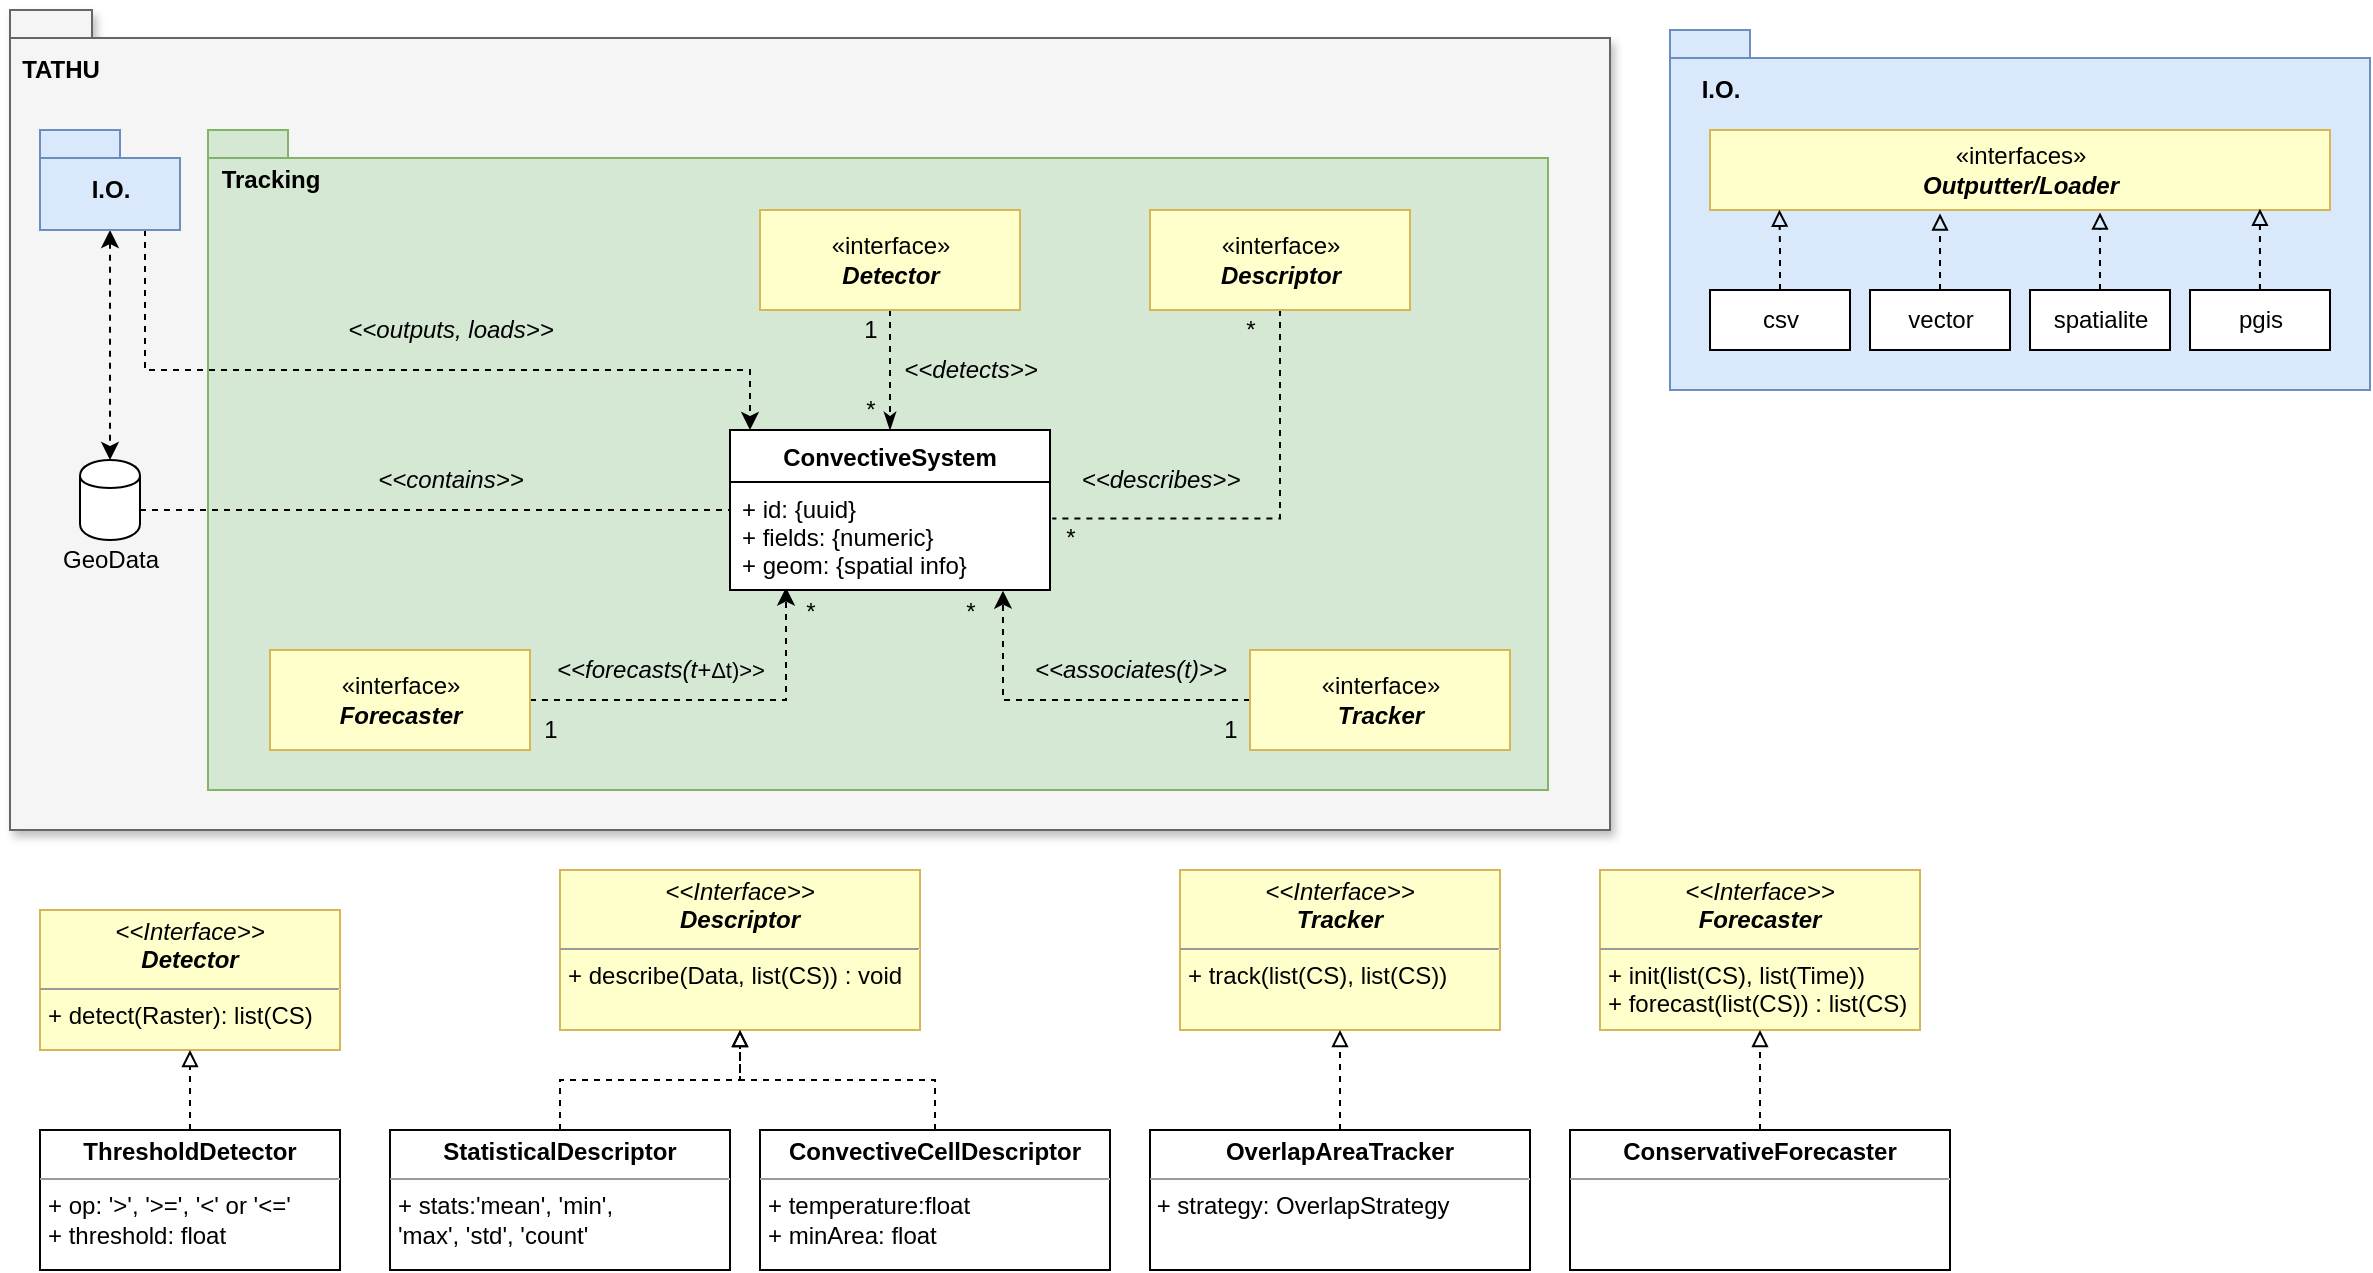 <mxfile version="20.0.3" type="device"><diagram id="foQ3RTDE6cIi9pesp291" name="Page-1"><mxGraphModel dx="1102" dy="525" grid="1" gridSize="10" guides="1" tooltips="1" connect="1" arrows="1" fold="1" page="1" pageScale="1" pageWidth="827" pageHeight="1169" background="none" math="0" shadow="0"><root><mxCell id="0"/><mxCell id="1" parent="0"/><mxCell id="ABNntPyAQISh1dQSDZ4U-73" value="" style="shape=folder;fontStyle=1;spacingTop=10;tabWidth=40;tabHeight=14;tabPosition=left;html=1;fillColor=#f5f5f5;fontColor=#333333;strokeColor=#666666;shadow=1;" parent="1" vertex="1"><mxGeometry x="70" y="60" width="800" height="410" as="geometry"/></mxCell><mxCell id="ABNntPyAQISh1dQSDZ4U-67" value="" style="shape=folder;fontStyle=1;spacingTop=10;tabWidth=40;tabHeight=14;tabPosition=left;html=1;strokeColor=#82b366;fillColor=#d5e8d4;" parent="1" vertex="1"><mxGeometry x="169" y="120" width="670" height="330" as="geometry"/></mxCell><mxCell id="ABNntPyAQISh1dQSDZ4U-7" value="" style="group" parent="1" vertex="1" connectable="0"><mxGeometry x="100" y="285" width="50" height="70" as="geometry"/></mxCell><mxCell id="ABNntPyAQISh1dQSDZ4U-5" value="" style="shape=cylinder;whiteSpace=wrap;html=1;boundedLbl=1;backgroundOutline=1;" parent="ABNntPyAQISh1dQSDZ4U-7" vertex="1"><mxGeometry x="5" width="30" height="40" as="geometry"/></mxCell><mxCell id="ABNntPyAQISh1dQSDZ4U-6" value="GeoData" style="text;html=1;align=center;verticalAlign=middle;resizable=0;points=[];autosize=1;" parent="ABNntPyAQISh1dQSDZ4U-7" vertex="1"><mxGeometry x="-10" y="40" width="60" height="20" as="geometry"/></mxCell><mxCell id="ABNntPyAQISh1dQSDZ4U-9" value="&lt;i&gt;&amp;lt;&amp;lt;contains&amp;gt;&amp;gt;&lt;/i&gt;" style="text;html=1;align=center;verticalAlign=middle;resizable=0;points=[];autosize=1;" parent="1" vertex="1"><mxGeometry x="245" y="285" width="90" height="20" as="geometry"/></mxCell><mxCell id="ABNntPyAQISh1dQSDZ4U-15" style="edgeStyle=orthogonalEdgeStyle;rounded=0;orthogonalLoop=1;jettySize=auto;html=1;entryX=0.5;entryY=0;entryDx=0;entryDy=0;dashed=1;endArrow=classicThin;endFill=1;exitX=0.5;exitY=1;exitDx=0;exitDy=0;" parent="1" source="ABNntPyAQISh1dQSDZ4U-47" target="ABNntPyAQISh1dQSDZ4U-1" edge="1"><mxGeometry relative="1" as="geometry"><mxPoint x="530" y="220" as="sourcePoint"/></mxGeometry></mxCell><mxCell id="ABNntPyAQISh1dQSDZ4U-16" value="&lt;i&gt;&amp;lt;&amp;lt;detects&amp;gt;&amp;gt;&lt;/i&gt;" style="text;html=1;align=center;verticalAlign=middle;resizable=0;points=[];autosize=1;" parent="1" vertex="1"><mxGeometry x="510" y="230" width="80" height="20" as="geometry"/></mxCell><mxCell id="ABNntPyAQISh1dQSDZ4U-18" style="edgeStyle=orthogonalEdgeStyle;rounded=0;orthogonalLoop=1;jettySize=auto;html=1;entryX=1.007;entryY=0.337;entryDx=0;entryDy=0;entryPerimeter=0;dashed=1;endArrow=none;endFill=0;" parent="1" source="ABNntPyAQISh1dQSDZ4U-17" target="ABNntPyAQISh1dQSDZ4U-2" edge="1"><mxGeometry relative="1" as="geometry"/></mxCell><mxCell id="ABNntPyAQISh1dQSDZ4U-17" value="«interface»&lt;br&gt;&lt;b&gt;&lt;i&gt;Descriptor&lt;/i&gt;&lt;/b&gt;" style="html=1;fillColor=#FFFFCC;strokeColor=#d6b656;" parent="1" vertex="1"><mxGeometry x="640" y="160" width="130" height="50" as="geometry"/></mxCell><mxCell id="ABNntPyAQISh1dQSDZ4U-19" value="&lt;i&gt;&amp;lt;&amp;lt;describes&amp;gt;&amp;gt;&lt;/i&gt;" style="text;html=1;align=center;verticalAlign=middle;resizable=0;points=[];autosize=1;" parent="1" vertex="1"><mxGeometry x="600" y="285" width="90" height="20" as="geometry"/></mxCell><mxCell id="ABNntPyAQISh1dQSDZ4U-26" style="edgeStyle=orthogonalEdgeStyle;rounded=0;orthogonalLoop=1;jettySize=auto;html=1;dashed=1;endArrow=none;endFill=0;" parent="1" source="ABNntPyAQISh1dQSDZ4U-5" target="ABNntPyAQISh1dQSDZ4U-2" edge="1"><mxGeometry relative="1" as="geometry"><Array as="points"><mxPoint x="370" y="310"/><mxPoint x="370" y="310"/></Array></mxGeometry></mxCell><mxCell id="ABNntPyAQISh1dQSDZ4U-32" value="*" style="text;html=1;align=center;verticalAlign=middle;resizable=0;points=[];autosize=1;" parent="1" vertex="1"><mxGeometry x="490" y="250" width="20" height="20" as="geometry"/></mxCell><mxCell id="ABNntPyAQISh1dQSDZ4U-33" value="1" style="text;html=1;align=center;verticalAlign=middle;resizable=0;points=[];autosize=1;" parent="1" vertex="1"><mxGeometry x="490" y="210" width="20" height="20" as="geometry"/></mxCell><mxCell id="ABNntPyAQISh1dQSDZ4U-34" value="*" style="text;html=1;align=center;verticalAlign=middle;resizable=0;points=[];autosize=1;" parent="1" vertex="1"><mxGeometry x="680" y="210" width="20" height="20" as="geometry"/></mxCell><mxCell id="ABNntPyAQISh1dQSDZ4U-35" value="*" style="text;html=1;align=center;verticalAlign=middle;resizable=0;points=[];autosize=1;" parent="1" vertex="1"><mxGeometry x="590" y="314" width="20" height="20" as="geometry"/></mxCell><mxCell id="ABNntPyAQISh1dQSDZ4U-43" style="edgeStyle=orthogonalEdgeStyle;rounded=0;orthogonalLoop=1;jettySize=auto;html=1;dashed=1;startArrow=none;startFill=0;endArrow=classic;endFill=1;exitX=0;exitY=0.5;exitDx=0;exitDy=0;entryX=0.853;entryY=1.006;entryDx=0;entryDy=0;entryPerimeter=0;" parent="1" source="ABNntPyAQISh1dQSDZ4U-36" target="ABNntPyAQISh1dQSDZ4U-2" edge="1"><mxGeometry relative="1" as="geometry"/></mxCell><mxCell id="ABNntPyAQISh1dQSDZ4U-36" value="«interface»&lt;br&gt;&lt;b&gt;&lt;i&gt;Tracker&lt;/i&gt;&lt;/b&gt;" style="html=1;fillColor=#FFFFCC;strokeColor=#d6b656;" parent="1" vertex="1"><mxGeometry x="690" y="380" width="130" height="50" as="geometry"/></mxCell><mxCell id="ABNntPyAQISh1dQSDZ4U-44" value="&lt;i&gt;&amp;lt;&amp;lt;associates(t)&amp;gt;&amp;gt;&lt;/i&gt;" style="text;html=1;align=center;verticalAlign=middle;resizable=0;points=[];autosize=1;" parent="1" vertex="1"><mxGeometry x="575" y="380" width="110" height="20" as="geometry"/></mxCell><mxCell id="ABNntPyAQISh1dQSDZ4U-45" value="1" style="text;html=1;align=center;verticalAlign=middle;resizable=0;points=[];autosize=1;" parent="1" vertex="1"><mxGeometry x="670" y="410" width="20" height="20" as="geometry"/></mxCell><mxCell id="ABNntPyAQISh1dQSDZ4U-46" value="*" style="text;html=1;align=center;verticalAlign=middle;resizable=0;points=[];autosize=1;" parent="1" vertex="1"><mxGeometry x="540" y="351" width="20" height="20" as="geometry"/></mxCell><mxCell id="ABNntPyAQISh1dQSDZ4U-47" value="«interface»&lt;br&gt;&lt;b&gt;&lt;i&gt;Detector&lt;/i&gt;&lt;/b&gt;" style="html=1;fillColor=#FFFFCC;strokeColor=#d6b656;" parent="1" vertex="1"><mxGeometry x="445" y="160" width="130" height="50" as="geometry"/></mxCell><mxCell id="ABNntPyAQISh1dQSDZ4U-57" style="edgeStyle=orthogonalEdgeStyle;rounded=0;orthogonalLoop=1;jettySize=auto;html=1;exitX=1;exitY=0.5;exitDx=0;exitDy=0;entryX=0.175;entryY=0.977;entryDx=0;entryDy=0;entryPerimeter=0;dashed=1;startArrow=none;startFill=0;endArrow=classic;endFill=1;" parent="1" source="ABNntPyAQISh1dQSDZ4U-52" target="ABNntPyAQISh1dQSDZ4U-2" edge="1"><mxGeometry relative="1" as="geometry"><Array as="points"><mxPoint x="458" y="405"/></Array></mxGeometry></mxCell><mxCell id="ABNntPyAQISh1dQSDZ4U-52" value="«interface»&lt;br&gt;&lt;b&gt;&lt;i&gt;Forecaster&lt;/i&gt;&lt;/b&gt;" style="html=1;fillColor=#FFFFCC;strokeColor=#d6b656;" parent="1" vertex="1"><mxGeometry x="200" y="380" width="130" height="50" as="geometry"/></mxCell><mxCell id="ABNntPyAQISh1dQSDZ4U-58" value="&lt;i&gt;&amp;lt;&amp;lt;forecasts(t+&lt;/i&gt;&lt;span style=&quot;text-align: left;&quot;&gt;&lt;font style=&quot;font-size: 11px;&quot;&gt;Δt)&amp;gt;&amp;gt;&lt;/font&gt;&lt;/span&gt;&lt;i&gt;&lt;br&gt;&lt;/i&gt;" style="text;html=1;align=center;verticalAlign=middle;resizable=0;points=[];autosize=1;" parent="1" vertex="1"><mxGeometry x="330" y="375" width="130" height="30" as="geometry"/></mxCell><mxCell id="ABNntPyAQISh1dQSDZ4U-61" value="1" style="text;html=1;align=center;verticalAlign=middle;resizable=0;points=[];autosize=1;" parent="1" vertex="1"><mxGeometry x="330" y="410" width="20" height="20" as="geometry"/></mxCell><mxCell id="ABNntPyAQISh1dQSDZ4U-62" value="*" style="text;html=1;align=center;verticalAlign=middle;resizable=0;points=[];autosize=1;" parent="1" vertex="1"><mxGeometry x="460" y="351" width="20" height="20" as="geometry"/></mxCell><mxCell id="ABNntPyAQISh1dQSDZ4U-64" style="edgeStyle=orthogonalEdgeStyle;rounded=0;orthogonalLoop=1;jettySize=auto;html=1;exitX=0.5;exitY=1;exitDx=0;exitDy=0;exitPerimeter=0;entryX=0.5;entryY=0;entryDx=0;entryDy=0;dashed=1;startArrow=classic;startFill=1;endArrow=classic;endFill=1;" parent="1" source="ABNntPyAQISh1dQSDZ4U-63" target="ABNntPyAQISh1dQSDZ4U-5" edge="1"><mxGeometry relative="1" as="geometry"/></mxCell><mxCell id="Ok6jCo-h8aNJ2o83EW2g-41" style="edgeStyle=orthogonalEdgeStyle;rounded=0;orthogonalLoop=1;jettySize=auto;html=1;exitX=0.75;exitY=1;exitDx=0;exitDy=0;exitPerimeter=0;dashed=1;endArrow=classic;endFill=1;" parent="1" source="ABNntPyAQISh1dQSDZ4U-63" target="ABNntPyAQISh1dQSDZ4U-1" edge="1"><mxGeometry relative="1" as="geometry"><Array as="points"><mxPoint x="138" y="240"/><mxPoint x="440" y="240"/></Array></mxGeometry></mxCell><mxCell id="ABNntPyAQISh1dQSDZ4U-63" value="I.O." style="shape=folder;fontStyle=1;spacingTop=10;tabWidth=40;tabHeight=14;tabPosition=left;html=1;strokeColor=#6c8ebf;fillColor=#dae8fc;" parent="1" vertex="1"><mxGeometry x="85" y="120" width="70" height="50" as="geometry"/></mxCell><mxCell id="ABNntPyAQISh1dQSDZ4U-72" value="&lt;font size=&quot;1&quot;&gt;&lt;b style=&quot;font-size: 12px&quot;&gt;Tracking&lt;/b&gt;&lt;/font&gt;" style="text;html=1;align=center;verticalAlign=middle;resizable=0;points=[];autosize=1;" parent="1" vertex="1"><mxGeometry x="170" y="135" width="60" height="20" as="geometry"/></mxCell><mxCell id="ABNntPyAQISh1dQSDZ4U-74" value="&lt;font size=&quot;1&quot;&gt;&lt;b style=&quot;font-size: 12px&quot;&gt;TATHU&lt;/b&gt;&lt;/font&gt;" style="text;html=1;align=center;verticalAlign=middle;resizable=0;points=[];autosize=1;" parent="1" vertex="1"><mxGeometry x="70" y="80" width="50" height="20" as="geometry"/></mxCell><mxCell id="ABNntPyAQISh1dQSDZ4U-93" value="&lt;p style=&quot;margin: 0px ; margin-top: 4px ; text-align: center&quot;&gt;&lt;i&gt;&amp;lt;&amp;lt;Interface&amp;gt;&amp;gt;&lt;/i&gt;&lt;br&gt;&lt;b&gt;&lt;i&gt;Detector&lt;/i&gt;&lt;/b&gt;&lt;/p&gt;&lt;hr size=&quot;1&quot;&gt;&lt;p style=&quot;margin: 0px ; margin-left: 4px&quot;&gt;+ detect(Raster): list(CS)&lt;br&gt;&lt;/p&gt;" style="verticalAlign=top;align=left;overflow=fill;fontSize=12;fontFamily=Helvetica;html=1;strokeColor=#D6B656;fillColor=#FFFFCC;gradientColor=none;" parent="1" vertex="1"><mxGeometry x="85" y="510" width="150" height="70" as="geometry"/></mxCell><mxCell id="ABNntPyAQISh1dQSDZ4U-105" style="edgeStyle=orthogonalEdgeStyle;rounded=0;orthogonalLoop=1;jettySize=auto;html=1;exitX=0.5;exitY=0;exitDx=0;exitDy=0;entryX=0.5;entryY=1;entryDx=0;entryDy=0;dashed=1;startArrow=none;startFill=0;endArrow=block;endFill=0;" parent="1" source="ABNntPyAQISh1dQSDZ4U-103" target="ABNntPyAQISh1dQSDZ4U-93" edge="1"><mxGeometry relative="1" as="geometry"/></mxCell><mxCell id="ABNntPyAQISh1dQSDZ4U-103" value="&lt;p style=&quot;margin: 0px ; margin-top: 4px ; text-align: center&quot;&gt;&lt;b&gt;ThresholdDetector&lt;/b&gt;&lt;br&gt;&lt;/p&gt;&lt;hr size=&quot;1&quot;&gt;&lt;p style=&quot;margin: 0px ; margin-left: 4px&quot;&gt;+ op: '&amp;gt;', '&amp;gt;=', '&amp;lt;' or '&amp;lt;='&lt;/p&gt;&lt;p style=&quot;margin: 0px ; margin-left: 4px&quot;&gt;+ threshold: float&lt;/p&gt;" style="verticalAlign=top;align=left;overflow=fill;fontSize=12;fontFamily=Helvetica;html=1;strokeColor=#050505;fillColor=#FFFFFF;gradientColor=none;" parent="1" vertex="1"><mxGeometry x="85" y="620" width="150" height="70" as="geometry"/></mxCell><mxCell id="ABNntPyAQISh1dQSDZ4U-1" value="ConvectiveSystem&#10;" style="swimlane;fontStyle=1;align=center;verticalAlign=top;childLayout=stackLayout;horizontal=1;startSize=26;horizontalStack=0;resizeParent=1;resizeParentMax=0;resizeLast=0;collapsible=1;marginBottom=0;" parent="1" vertex="1"><mxGeometry x="430" y="270" width="160" height="80" as="geometry"><mxRectangle x="290" y="290" width="140" height="26" as="alternateBounds"/></mxGeometry></mxCell><mxCell id="ABNntPyAQISh1dQSDZ4U-3" value="" style="line;strokeWidth=1;fillColor=none;align=left;verticalAlign=middle;spacingTop=-1;spacingLeft=3;spacingRight=3;rotatable=0;labelPosition=right;points=[];portConstraint=eastwest;" parent="ABNntPyAQISh1dQSDZ4U-1" vertex="1"><mxGeometry y="26" width="160" as="geometry"/></mxCell><mxCell id="ABNntPyAQISh1dQSDZ4U-2" value="+ id: {uuid}&#10;+ fields: {numeric}&#10;+ geom: {spatial info}" style="text;align=left;verticalAlign=top;spacingLeft=4;spacingRight=4;overflow=hidden;rotatable=0;points=[[0,0.5],[1,0.5]];portConstraint=eastwest;fillColor=#ffffff;strokeColor=default;" parent="ABNntPyAQISh1dQSDZ4U-1" vertex="1"><mxGeometry y="26" width="160" height="54" as="geometry"/></mxCell><mxCell id="ABNntPyAQISh1dQSDZ4U-107" value="&lt;p style=&quot;margin: 0px ; margin-top: 4px ; text-align: center&quot;&gt;&lt;i&gt;&amp;lt;&amp;lt;Interface&amp;gt;&amp;gt;&lt;/i&gt;&lt;br&gt;&lt;b&gt;&lt;i&gt;Descriptor&lt;/i&gt;&lt;/b&gt;&lt;/p&gt;&lt;hr size=&quot;1&quot;&gt;&lt;p style=&quot;margin: 0px ; margin-left: 4px&quot;&gt;+ describe(Data,&amp;nbsp;list(CS)) : void&lt;br&gt;&lt;/p&gt;" style="verticalAlign=top;align=left;overflow=fill;fontSize=12;fontFamily=Helvetica;html=1;strokeColor=#D6B656;fillColor=#FFFFCC;gradientColor=none;" parent="1" vertex="1"><mxGeometry x="345" y="490" width="180" height="80" as="geometry"/></mxCell><mxCell id="ABNntPyAQISh1dQSDZ4U-113" style="edgeStyle=orthogonalEdgeStyle;rounded=0;orthogonalLoop=1;jettySize=auto;html=1;entryX=0.5;entryY=1;entryDx=0;entryDy=0;dashed=1;startArrow=none;startFill=0;endArrow=block;endFill=0;" parent="1" source="ABNntPyAQISh1dQSDZ4U-109" target="ABNntPyAQISh1dQSDZ4U-107" edge="1"><mxGeometry relative="1" as="geometry"/></mxCell><mxCell id="ABNntPyAQISh1dQSDZ4U-109" value="&lt;p style=&quot;margin: 0px ; margin-top: 4px ; text-align: center&quot;&gt;&lt;b&gt;StatisticalDescriptor&lt;/b&gt;&lt;br&gt;&lt;/p&gt;&lt;hr size=&quot;1&quot;&gt;&lt;p style=&quot;margin: 0px ; margin-left: 4px&quot;&gt;+ stats:'mean', 'min',&lt;/p&gt;&lt;p style=&quot;margin: 0px ; margin-left: 4px&quot;&gt;'max', 'std', 'count'&lt;/p&gt;" style="verticalAlign=top;align=left;overflow=fill;fontSize=12;fontFamily=Helvetica;html=1;strokeColor=#050505;fillColor=#FFFFFF;gradientColor=none;" parent="1" vertex="1"><mxGeometry x="260" y="620" width="170" height="70" as="geometry"/></mxCell><mxCell id="ABNntPyAQISh1dQSDZ4U-115" style="edgeStyle=orthogonalEdgeStyle;rounded=0;orthogonalLoop=1;jettySize=auto;html=1;exitX=0.5;exitY=0;exitDx=0;exitDy=0;dashed=1;startArrow=none;startFill=0;endArrow=block;endFill=0;" parent="1" source="ABNntPyAQISh1dQSDZ4U-114" target="ABNntPyAQISh1dQSDZ4U-107" edge="1"><mxGeometry relative="1" as="geometry"/></mxCell><mxCell id="ABNntPyAQISh1dQSDZ4U-114" value="&lt;p style=&quot;margin: 0px ; margin-top: 4px ; text-align: center&quot;&gt;&lt;b&gt;ConvectiveCellDescriptor&lt;/b&gt;&lt;br&gt;&lt;/p&gt;&lt;hr size=&quot;1&quot;&gt;&lt;p style=&quot;margin: 0px ; margin-left: 4px&quot;&gt;+ temperature:float&lt;/p&gt;&lt;p style=&quot;margin: 0px ; margin-left: 4px&quot;&gt;+ minArea: float&lt;/p&gt;" style="verticalAlign=top;align=left;overflow=fill;fontSize=12;fontFamily=Helvetica;html=1;strokeColor=#050505;fillColor=#FFFFFF;gradientColor=none;" parent="1" vertex="1"><mxGeometry x="445" y="620" width="175" height="70" as="geometry"/></mxCell><mxCell id="Ok6jCo-h8aNJ2o83EW2g-1" value="&lt;p style=&quot;margin: 4px 0px 0px ; text-align: center&quot;&gt;&lt;i&gt;&amp;lt;&amp;lt;Interface&amp;gt;&amp;gt;&lt;/i&gt;&lt;br&gt;&lt;b&gt;&lt;i&gt;Forecaster&lt;/i&gt;&lt;/b&gt;&lt;/p&gt;&lt;hr size=&quot;1&quot;&gt;&lt;p style=&quot;margin: 0px 0px 0px 4px&quot;&gt;+ init(list(CS), list(Time))&lt;/p&gt;&lt;p style=&quot;margin: 0px 0px 0px 4px&quot;&gt;+ forecast(list(CS)) : list(CS)&lt;/p&gt;" style="verticalAlign=top;align=left;overflow=fill;fontSize=12;fontFamily=Helvetica;html=1;strokeColor=#D6B656;fillColor=#FFFFCC;gradientColor=none;" parent="1" vertex="1"><mxGeometry x="865" y="490" width="160" height="80" as="geometry"/></mxCell><mxCell id="Ok6jCo-h8aNJ2o83EW2g-4" style="edgeStyle=orthogonalEdgeStyle;rounded=0;orthogonalLoop=1;jettySize=auto;html=1;entryX=0.5;entryY=1;entryDx=0;entryDy=0;endArrow=block;endFill=0;dashed=1;" parent="1" source="Ok6jCo-h8aNJ2o83EW2g-3" target="Ok6jCo-h8aNJ2o83EW2g-1" edge="1"><mxGeometry relative="1" as="geometry"/></mxCell><mxCell id="Ok6jCo-h8aNJ2o83EW2g-3" value="&lt;p style=&quot;margin: 0px ; margin-top: 4px ; text-align: center&quot;&gt;&lt;b&gt;ConservativeForecaster&lt;/b&gt;&lt;/p&gt;&lt;hr size=&quot;1&quot;&gt;&lt;div style=&quot;height: 2px&quot;&gt;&lt;/div&gt;" style="verticalAlign=top;align=left;overflow=fill;fontSize=12;fontFamily=Helvetica;html=1;" parent="1" vertex="1"><mxGeometry x="850" y="620" width="190" height="70" as="geometry"/></mxCell><mxCell id="Ok6jCo-h8aNJ2o83EW2g-5" value="" style="shape=folder;fontStyle=1;spacingTop=10;tabWidth=40;tabHeight=14;tabPosition=left;html=1;strokeColor=#6c8ebf;fillColor=#dae8fc;" parent="1" vertex="1"><mxGeometry x="900" y="70" width="350" height="180" as="geometry"/></mxCell><mxCell id="Ok6jCo-h8aNJ2o83EW2g-6" value="&lt;b&gt;I.O.&lt;/b&gt;" style="text;html=1;align=center;verticalAlign=middle;resizable=0;points=[];autosize=1;" parent="1" vertex="1"><mxGeometry x="905" y="85" width="40" height="30" as="geometry"/></mxCell><mxCell id="Ok6jCo-h8aNJ2o83EW2g-7" value="«interfaces»&lt;br&gt;&lt;b&gt;&lt;i&gt;Outputter/Loader&lt;/i&gt;&lt;/b&gt;" style="html=1;fillColor=#FFFFCC;strokeColor=#d6b656;" parent="1" vertex="1"><mxGeometry x="920" y="120" width="310" height="40" as="geometry"/></mxCell><mxCell id="Ok6jCo-h8aNJ2o83EW2g-33" style="edgeStyle=orthogonalEdgeStyle;rounded=0;orthogonalLoop=1;jettySize=auto;html=1;entryX=0.112;entryY=0.996;entryDx=0;entryDy=0;entryPerimeter=0;dashed=1;endArrow=block;endFill=0;" parent="1" source="Ok6jCo-h8aNJ2o83EW2g-11" target="Ok6jCo-h8aNJ2o83EW2g-7" edge="1"><mxGeometry relative="1" as="geometry"/></mxCell><mxCell id="Ok6jCo-h8aNJ2o83EW2g-11" value="csv" style="html=1;" parent="1" vertex="1"><mxGeometry x="920" y="200" width="70" height="30" as="geometry"/></mxCell><mxCell id="Ok6jCo-h8aNJ2o83EW2g-35" style="edgeStyle=orthogonalEdgeStyle;rounded=0;orthogonalLoop=1;jettySize=auto;html=1;entryX=0.371;entryY=1.044;entryDx=0;entryDy=0;entryPerimeter=0;dashed=1;endArrow=block;endFill=0;" parent="1" source="Ok6jCo-h8aNJ2o83EW2g-13" target="Ok6jCo-h8aNJ2o83EW2g-7" edge="1"><mxGeometry relative="1" as="geometry"/></mxCell><mxCell id="Ok6jCo-h8aNJ2o83EW2g-13" value="vector" style="html=1;" parent="1" vertex="1"><mxGeometry x="1000" y="200" width="70" height="30" as="geometry"/></mxCell><mxCell id="Ok6jCo-h8aNJ2o83EW2g-39" style="edgeStyle=orthogonalEdgeStyle;rounded=0;orthogonalLoop=1;jettySize=auto;html=1;entryX=0.629;entryY=1.032;entryDx=0;entryDy=0;entryPerimeter=0;dashed=1;endArrow=block;endFill=0;" parent="1" source="Ok6jCo-h8aNJ2o83EW2g-15" target="Ok6jCo-h8aNJ2o83EW2g-7" edge="1"><mxGeometry relative="1" as="geometry"/></mxCell><mxCell id="Ok6jCo-h8aNJ2o83EW2g-15" value="spatialite" style="html=1;" parent="1" vertex="1"><mxGeometry x="1080" y="200" width="70" height="30" as="geometry"/></mxCell><mxCell id="Ok6jCo-h8aNJ2o83EW2g-40" style="edgeStyle=orthogonalEdgeStyle;rounded=0;orthogonalLoop=1;jettySize=auto;html=1;entryX=0.887;entryY=0.985;entryDx=0;entryDy=0;entryPerimeter=0;dashed=1;endArrow=block;endFill=0;" parent="1" source="Ok6jCo-h8aNJ2o83EW2g-16" target="Ok6jCo-h8aNJ2o83EW2g-7" edge="1"><mxGeometry relative="1" as="geometry"/></mxCell><mxCell id="Ok6jCo-h8aNJ2o83EW2g-16" value="pgis" style="html=1;" parent="1" vertex="1"><mxGeometry x="1160" y="200" width="70" height="30" as="geometry"/></mxCell><mxCell id="Ok6jCo-h8aNJ2o83EW2g-42" value="&lt;i&gt;&amp;lt;&amp;lt;outputs, loads&amp;gt;&amp;gt;&lt;/i&gt;" style="text;html=1;align=center;verticalAlign=middle;resizable=0;points=[];autosize=1;" parent="1" vertex="1"><mxGeometry x="230" y="210" width="120" height="20" as="geometry"/></mxCell><mxCell id="WTWBA1mA0wxzpVVs5Ylq-1" value="&lt;p style=&quot;margin: 4px 0px 0px ; text-align: center&quot;&gt;&lt;i&gt;&amp;lt;&amp;lt;Interface&amp;gt;&amp;gt;&lt;/i&gt;&lt;br&gt;&lt;b&gt;&lt;i&gt;Tracker&lt;/i&gt;&lt;/b&gt;&lt;/p&gt;&lt;hr size=&quot;1&quot;&gt;&lt;p style=&quot;margin: 0px 0px 0px 4px&quot;&gt;+ track(list(CS), list(CS))&lt;/p&gt;" style="verticalAlign=top;align=left;overflow=fill;fontSize=12;fontFamily=Helvetica;html=1;strokeColor=#D6B656;fillColor=#FFFFCC;gradientColor=none;" parent="1" vertex="1"><mxGeometry x="655" y="490" width="160" height="80" as="geometry"/></mxCell><mxCell id="WTWBA1mA0wxzpVVs5Ylq-2" style="edgeStyle=orthogonalEdgeStyle;rounded=0;orthogonalLoop=1;jettySize=auto;html=1;entryX=0.5;entryY=1;entryDx=0;entryDy=0;endArrow=block;endFill=0;dashed=1;" parent="1" source="WTWBA1mA0wxzpVVs5Ylq-3" target="WTWBA1mA0wxzpVVs5Ylq-1" edge="1"><mxGeometry relative="1" as="geometry"/></mxCell><mxCell id="WTWBA1mA0wxzpVVs5Ylq-3" value="&lt;p style=&quot;margin: 0px ; margin-top: 4px ; text-align: center&quot;&gt;&lt;b&gt;OverlapAreaTracker&lt;/b&gt;&lt;/p&gt;&lt;hr size=&quot;1&quot;&gt;&lt;div style=&quot;height: 2px&quot;&gt;&amp;nbsp;+ strategy: OverlapStrategy&lt;/div&gt;" style="verticalAlign=top;align=left;overflow=fill;fontSize=12;fontFamily=Helvetica;html=1;" parent="1" vertex="1"><mxGeometry x="640" y="620" width="190" height="70" as="geometry"/></mxCell></root></mxGraphModel></diagram></mxfile>